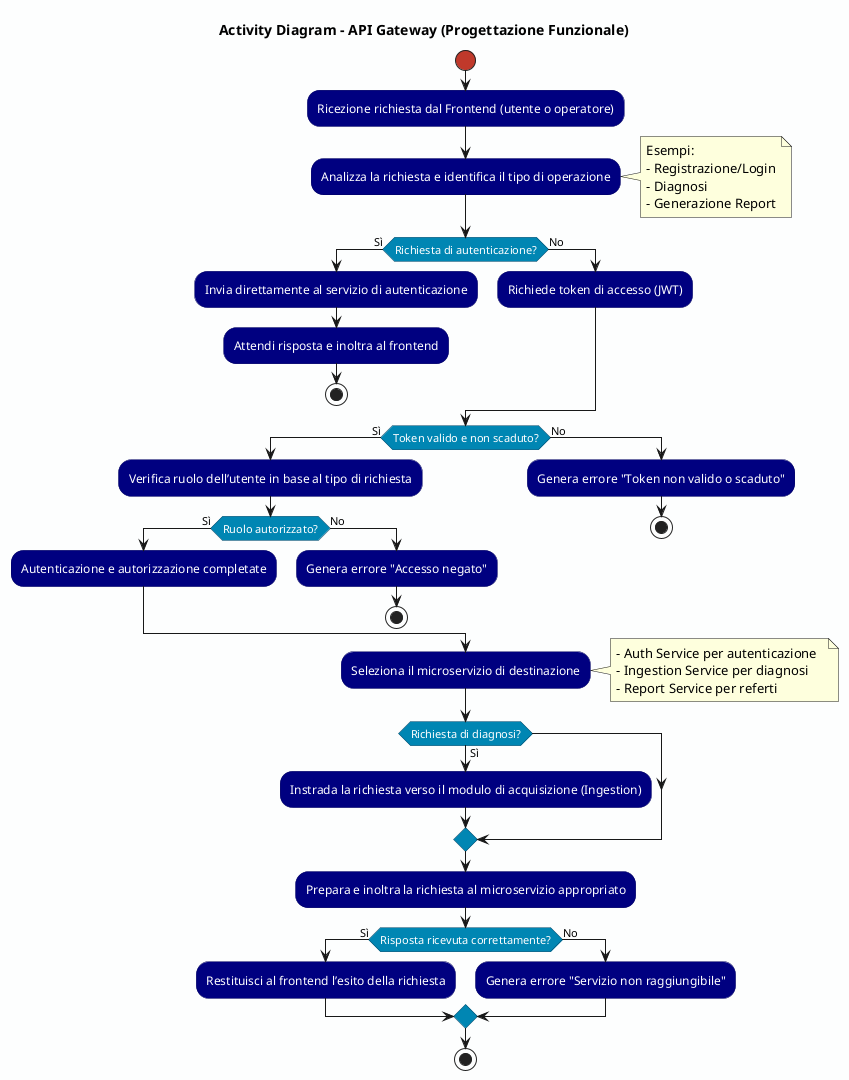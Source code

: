 @startuml activity_diagram_API
title Activity Diagram - API Gateway (Progettazione Funzionale)

skinparam backgroundColor #FDFEFE
skinparam activity {
  BackgroundColor #000080
  BorderColor #000060
  FontColor white
  DiamondBackgroundColor #0086b3
  DiamondBorderColor #004466
  StartColor #C0392B
  EndColor #C0392B
}

start

:Ricezione richiesta dal Frontend (utente o operatore);

:Analizza la richiesta e identifica il tipo di operazione;
note right
Esempi:
- Registrazione/Login
- Diagnosi
- Generazione Report
end note

if (Richiesta di autenticazione?) then (Sì)
  :Invia direttamente al servizio di autenticazione;
  :Attendi risposta e inoltra al frontend;
  stop
else (No)
  :Richiede token di accesso (JWT);
endif

if (Token valido e non scaduto?) then (Sì)
  :Verifica ruolo dell’utente in base al tipo di richiesta;
  if (Ruolo autorizzato?) then (Sì)
    :Autenticazione e autorizzazione completate;
  else (No)
    :Genera errore "Accesso negato";
    stop
  endif
else (No)
  :Genera errore "Token non valido o scaduto";
  stop
endif

:Seleziona il microservizio di destinazione;
note right
- Auth Service per autenticazione  
- Ingestion Service per diagnosi  
- Report Service per referti
end note

if (Richiesta di diagnosi?) then (Sì)
  :Instrada la richiesta verso il modulo di acquisizione (Ingestion);
endif

:Prepara e inoltra la richiesta al microservizio appropriato;

if (Risposta ricevuta correttamente?) then (Sì)
  :Restituisci al frontend l’esito della richiesta;
else (No)
  :Genera errore "Servizio non raggiungibile";
endif

stop
@enduml